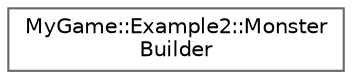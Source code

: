digraph "Graphical Class Hierarchy"
{
 // LATEX_PDF_SIZE
  bgcolor="transparent";
  edge [fontname=Helvetica,fontsize=10,labelfontname=Helvetica,labelfontsize=10];
  node [fontname=Helvetica,fontsize=10,shape=box,height=0.2,width=0.4];
  rankdir="LR";
  Node0 [id="Node000000",label="MyGame::Example2::Monster\lBuilder",height=0.2,width=0.4,color="grey40", fillcolor="white", style="filled",URL="$structMyGame_1_1Example2_1_1MonsterBuilder.html",tooltip=" "];
}
